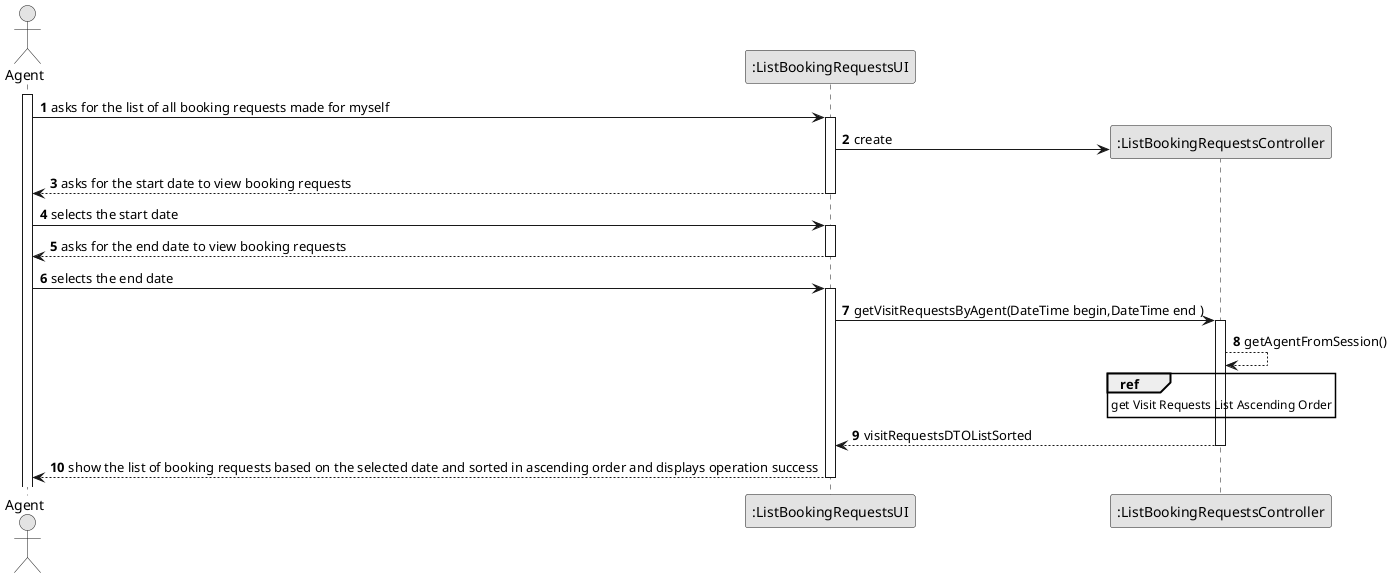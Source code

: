 @startuml
skinparam monochrome true
skinparam packageStyle rectangle
skinparam shadowing false


autonumber

actor "Agent" as Agent


participant ":ListBookingRequestsUI" as UI
participant ":ListBookingRequestsController" as CTRL


    activate Agent

  Agent -> UI : asks for the list of all booking requests made for myself
    activate UI

    UI -> CTRL** : create


      UI --> Agent : asks for the start date to view booking requests
            deactivate UI


         Agent -> UI : selects the start date
         activate UI



         UI --> Agent : asks for the end date to view booking requests
         deactivate UI


          Agent -> UI : selects the end date
           activate UI



       UI -> CTRL: getVisitRequestsByAgent(DateTime begin,DateTime end )
       activate CTRL

       CTRL--> CTRL : getAgentFromSession()

     ref over CTRL
     get Visit Requests List Ascending Order
     end ref

            CTRL --> UI : visitRequestsDTOListSorted
            deactivate CTRL








     UI --> Agent : show the list of booking requests based on the selected date and sorted in ascending order and displays operation success
      deactivate UI





@enduml